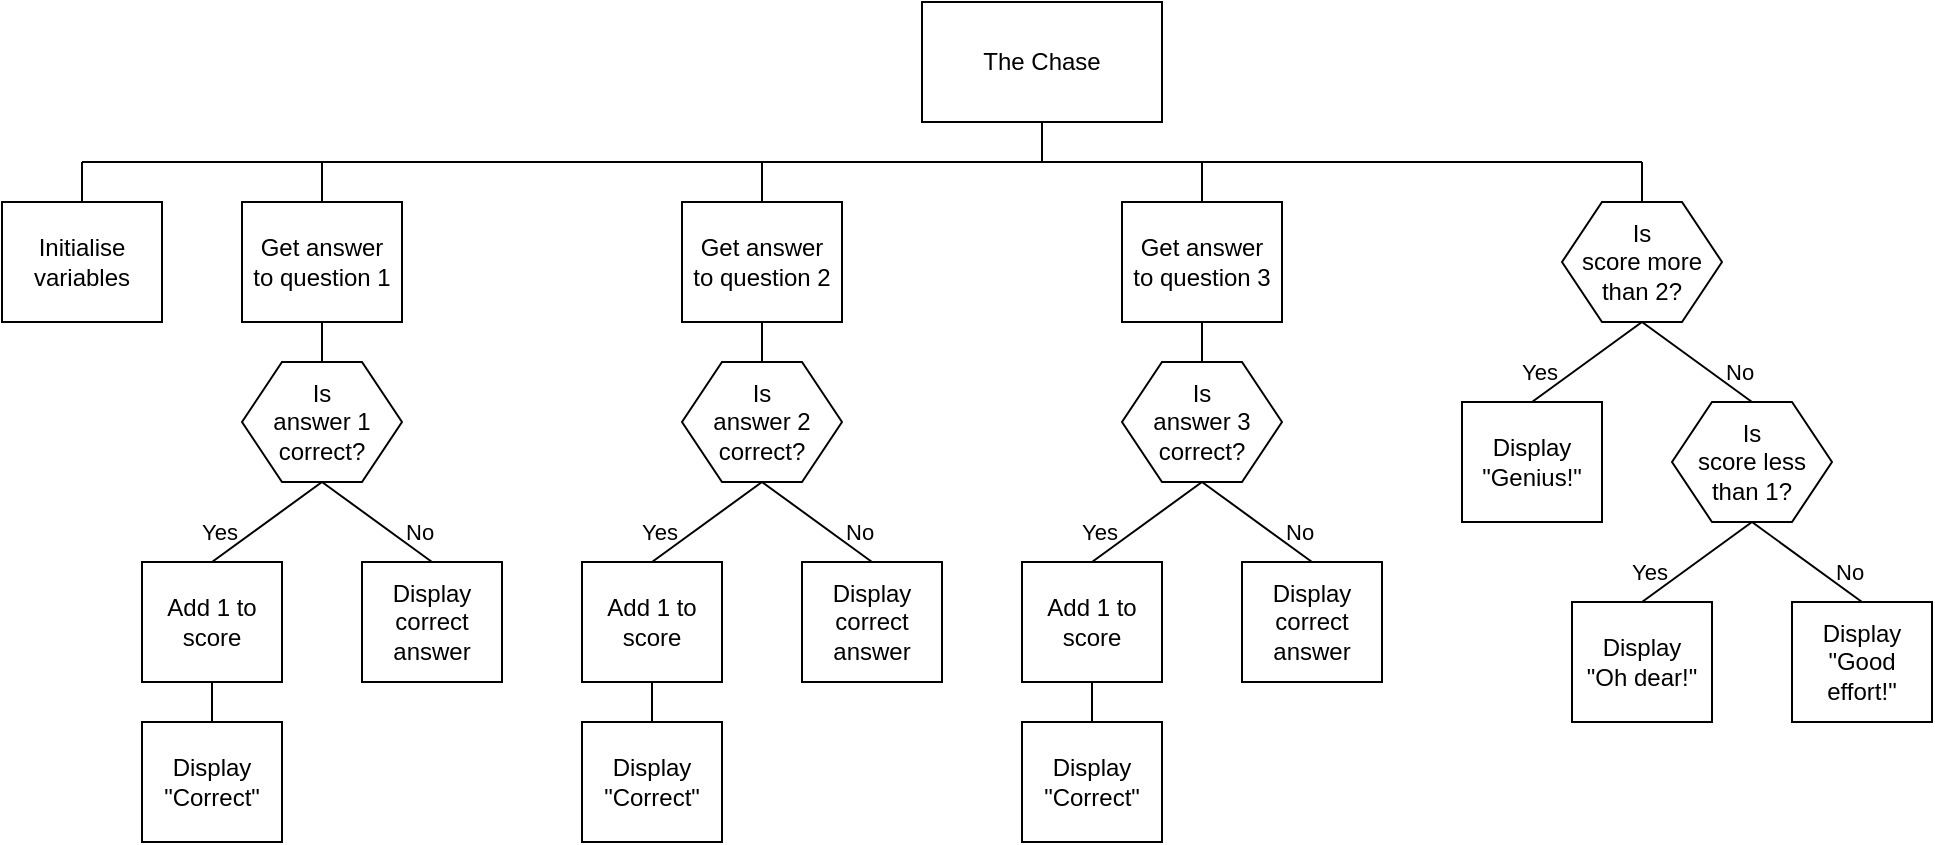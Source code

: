 <mxfile version="24.7.8">
  <diagram name="sd" id="aq687RSopb6HTgE1FDYR">
    <mxGraphModel dx="882" dy="677" grid="1" gridSize="10" guides="1" tooltips="1" connect="1" arrows="1" fold="1" page="1" pageScale="1" pageWidth="1169" pageHeight="827" math="0" shadow="0">
      <root>
        <mxCell id="0" />
        <mxCell id="1" parent="0" />
        <mxCell id="0cQ1x41xjmS91qTvwNKJ-66" style="edgeStyle=none;shape=connector;rounded=0;orthogonalLoop=1;jettySize=auto;html=1;exitX=0.5;exitY=1;exitDx=0;exitDy=0;labelBackgroundColor=default;strokeColor=default;fontFamily=Helvetica;fontSize=11;fontColor=default;endArrow=none;endFill=0;" parent="1" source="0cQ1x41xjmS91qTvwNKJ-1" edge="1">
          <mxGeometry relative="1" as="geometry">
            <mxPoint x="560" y="160" as="targetPoint" />
          </mxGeometry>
        </mxCell>
        <mxCell id="0cQ1x41xjmS91qTvwNKJ-1" value="The Chase" style="rounded=0;whiteSpace=wrap;html=1;spacingLeft=4;spacingRight=4;" parent="1" vertex="1">
          <mxGeometry x="500" y="80" width="120" height="60" as="geometry" />
        </mxCell>
        <mxCell id="0cQ1x41xjmS91qTvwNKJ-8" style="rounded=0;orthogonalLoop=1;jettySize=auto;html=1;exitX=0.5;exitY=1;exitDx=0;exitDy=0;entryX=0.5;entryY=0;entryDx=0;entryDy=0;endArrow=none;endFill=0;" parent="1" source="0cQ1x41xjmS91qTvwNKJ-2" target="0cQ1x41xjmS91qTvwNKJ-4" edge="1">
          <mxGeometry relative="1" as="geometry" />
        </mxCell>
        <mxCell id="0cQ1x41xjmS91qTvwNKJ-62" style="edgeStyle=none;shape=connector;rounded=0;orthogonalLoop=1;jettySize=auto;html=1;exitX=0.5;exitY=0;exitDx=0;exitDy=0;labelBackgroundColor=default;strokeColor=default;fontFamily=Helvetica;fontSize=11;fontColor=default;endArrow=none;endFill=0;" parent="1" source="0cQ1x41xjmS91qTvwNKJ-2" edge="1">
          <mxGeometry relative="1" as="geometry">
            <mxPoint x="200" y="160" as="targetPoint" />
          </mxGeometry>
        </mxCell>
        <mxCell id="0cQ1x41xjmS91qTvwNKJ-2" value="Get answer to question 1" style="rounded=0;whiteSpace=wrap;html=1;spacingLeft=4;spacingRight=4;" parent="1" vertex="1">
          <mxGeometry x="160" y="180" width="80" height="60" as="geometry" />
        </mxCell>
        <mxCell id="0cQ1x41xjmS91qTvwNKJ-9" style="shape=connector;rounded=0;orthogonalLoop=1;jettySize=auto;html=1;exitX=0.5;exitY=1;exitDx=0;exitDy=0;entryX=0.5;entryY=0;entryDx=0;entryDy=0;labelBackgroundColor=default;strokeColor=default;fontFamily=Helvetica;fontSize=11;fontColor=default;endArrow=none;endFill=0;" parent="1" source="0cQ1x41xjmS91qTvwNKJ-4" target="0cQ1x41xjmS91qTvwNKJ-5" edge="1">
          <mxGeometry relative="1" as="geometry" />
        </mxCell>
        <mxCell id="0cQ1x41xjmS91qTvwNKJ-10" style="edgeStyle=none;shape=connector;rounded=0;orthogonalLoop=1;jettySize=auto;html=1;exitX=0.5;exitY=1;exitDx=0;exitDy=0;entryX=0.5;entryY=0;entryDx=0;entryDy=0;labelBackgroundColor=default;strokeColor=default;fontFamily=Helvetica;fontSize=11;fontColor=default;endArrow=none;endFill=0;" parent="1" source="0cQ1x41xjmS91qTvwNKJ-4" target="0cQ1x41xjmS91qTvwNKJ-7" edge="1">
          <mxGeometry relative="1" as="geometry" />
        </mxCell>
        <mxCell id="0cQ1x41xjmS91qTvwNKJ-4" value="Is&lt;br&gt;answer 1&lt;br&gt;correct?" style="shape=hexagon;perimeter=hexagonPerimeter2;whiteSpace=wrap;html=1;fixedSize=1;spacingLeft=8;spacingRight=8;" parent="1" vertex="1">
          <mxGeometry x="160" y="260" width="80" height="60" as="geometry" />
        </mxCell>
        <mxCell id="0cQ1x41xjmS91qTvwNKJ-11" style="edgeStyle=none;shape=connector;rounded=0;orthogonalLoop=1;jettySize=auto;html=1;exitX=0.5;exitY=1;exitDx=0;exitDy=0;entryX=0.5;entryY=0;entryDx=0;entryDy=0;labelBackgroundColor=default;strokeColor=default;fontFamily=Helvetica;fontSize=11;fontColor=default;endArrow=none;endFill=0;" parent="1" source="0cQ1x41xjmS91qTvwNKJ-5" target="0cQ1x41xjmS91qTvwNKJ-6" edge="1">
          <mxGeometry relative="1" as="geometry" />
        </mxCell>
        <mxCell id="0cQ1x41xjmS91qTvwNKJ-5" value="Add 1 to score" style="rounded=0;whiteSpace=wrap;html=1;spacingLeft=4;spacingRight=4;" parent="1" vertex="1">
          <mxGeometry x="110" y="360" width="70" height="60" as="geometry" />
        </mxCell>
        <mxCell id="0cQ1x41xjmS91qTvwNKJ-6" value="Display &quot;Correct&quot;" style="rounded=0;whiteSpace=wrap;html=1;spacingLeft=4;spacingRight=4;" parent="1" vertex="1">
          <mxGeometry x="110" y="440" width="70" height="60" as="geometry" />
        </mxCell>
        <mxCell id="0cQ1x41xjmS91qTvwNKJ-7" value="Display correct answer" style="rounded=0;whiteSpace=wrap;html=1;spacingLeft=4;spacingRight=4;" parent="1" vertex="1">
          <mxGeometry x="220" y="360" width="70" height="60" as="geometry" />
        </mxCell>
        <mxCell id="0cQ1x41xjmS91qTvwNKJ-21" style="rounded=0;orthogonalLoop=1;jettySize=auto;html=1;exitX=0.5;exitY=1;exitDx=0;exitDy=0;entryX=0.5;entryY=0;entryDx=0;entryDy=0;endArrow=none;endFill=0;" parent="1" source="0cQ1x41xjmS91qTvwNKJ-22" target="0cQ1x41xjmS91qTvwNKJ-25" edge="1">
          <mxGeometry relative="1" as="geometry" />
        </mxCell>
        <mxCell id="0cQ1x41xjmS91qTvwNKJ-63" style="edgeStyle=none;shape=connector;rounded=0;orthogonalLoop=1;jettySize=auto;html=1;exitX=0.5;exitY=0;exitDx=0;exitDy=0;labelBackgroundColor=default;strokeColor=default;fontFamily=Helvetica;fontSize=11;fontColor=default;endArrow=none;endFill=0;" parent="1" source="0cQ1x41xjmS91qTvwNKJ-22" edge="1">
          <mxGeometry relative="1" as="geometry">
            <mxPoint x="420" y="160" as="targetPoint" />
          </mxGeometry>
        </mxCell>
        <mxCell id="0cQ1x41xjmS91qTvwNKJ-22" value="Get answer to question 2" style="rounded=0;whiteSpace=wrap;html=1;spacingLeft=4;spacingRight=4;" parent="1" vertex="1">
          <mxGeometry x="380" y="180" width="80" height="60" as="geometry" />
        </mxCell>
        <mxCell id="0cQ1x41xjmS91qTvwNKJ-23" style="shape=connector;rounded=0;orthogonalLoop=1;jettySize=auto;html=1;exitX=0.5;exitY=1;exitDx=0;exitDy=0;entryX=0.5;entryY=0;entryDx=0;entryDy=0;labelBackgroundColor=default;strokeColor=default;fontFamily=Helvetica;fontSize=11;fontColor=default;endArrow=none;endFill=0;" parent="1" source="0cQ1x41xjmS91qTvwNKJ-25" target="0cQ1x41xjmS91qTvwNKJ-27" edge="1">
          <mxGeometry relative="1" as="geometry" />
        </mxCell>
        <mxCell id="0cQ1x41xjmS91qTvwNKJ-24" style="edgeStyle=none;shape=connector;rounded=0;orthogonalLoop=1;jettySize=auto;html=1;exitX=0.5;exitY=1;exitDx=0;exitDy=0;entryX=0.5;entryY=0;entryDx=0;entryDy=0;labelBackgroundColor=default;strokeColor=default;fontFamily=Helvetica;fontSize=11;fontColor=default;endArrow=none;endFill=0;" parent="1" source="0cQ1x41xjmS91qTvwNKJ-25" target="0cQ1x41xjmS91qTvwNKJ-29" edge="1">
          <mxGeometry relative="1" as="geometry" />
        </mxCell>
        <mxCell id="0cQ1x41xjmS91qTvwNKJ-25" value="Is&lt;br&gt;answer 2&lt;br&gt;correct?" style="shape=hexagon;perimeter=hexagonPerimeter2;whiteSpace=wrap;html=1;fixedSize=1;spacingLeft=8;spacingRight=8;" parent="1" vertex="1">
          <mxGeometry x="380" y="260" width="80" height="60" as="geometry" />
        </mxCell>
        <mxCell id="0cQ1x41xjmS91qTvwNKJ-26" style="edgeStyle=none;shape=connector;rounded=0;orthogonalLoop=1;jettySize=auto;html=1;exitX=0.5;exitY=1;exitDx=0;exitDy=0;entryX=0.5;entryY=0;entryDx=0;entryDy=0;labelBackgroundColor=default;strokeColor=default;fontFamily=Helvetica;fontSize=11;fontColor=default;endArrow=none;endFill=0;" parent="1" source="0cQ1x41xjmS91qTvwNKJ-27" target="0cQ1x41xjmS91qTvwNKJ-28" edge="1">
          <mxGeometry relative="1" as="geometry" />
        </mxCell>
        <mxCell id="0cQ1x41xjmS91qTvwNKJ-27" value="Add 1 to score" style="rounded=0;whiteSpace=wrap;html=1;spacingLeft=4;spacingRight=4;" parent="1" vertex="1">
          <mxGeometry x="330" y="360" width="70" height="60" as="geometry" />
        </mxCell>
        <mxCell id="0cQ1x41xjmS91qTvwNKJ-28" value="Display &quot;Correct&quot;" style="rounded=0;whiteSpace=wrap;html=1;spacingLeft=4;spacingRight=4;" parent="1" vertex="1">
          <mxGeometry x="330" y="440" width="70" height="60" as="geometry" />
        </mxCell>
        <mxCell id="0cQ1x41xjmS91qTvwNKJ-29" value="Display correct answer" style="rounded=0;whiteSpace=wrap;html=1;spacingLeft=4;spacingRight=4;" parent="1" vertex="1">
          <mxGeometry x="440" y="360" width="70" height="60" as="geometry" />
        </mxCell>
        <mxCell id="0cQ1x41xjmS91qTvwNKJ-30" value="Yes" style="text;html=1;strokeColor=none;fillColor=none;align=right;verticalAlign=middle;whiteSpace=wrap;rounded=0;fontSize=11;fontFamily=Helvetica;fontColor=default;" parent="1" vertex="1">
          <mxGeometry x="130" y="330" width="30" height="30" as="geometry" />
        </mxCell>
        <mxCell id="0cQ1x41xjmS91qTvwNKJ-31" value="No" style="text;html=1;strokeColor=none;fillColor=none;align=left;verticalAlign=middle;whiteSpace=wrap;rounded=0;fontSize=11;fontFamily=Helvetica;fontColor=default;" parent="1" vertex="1">
          <mxGeometry x="240" y="330" width="30" height="30" as="geometry" />
        </mxCell>
        <mxCell id="0cQ1x41xjmS91qTvwNKJ-32" value="Yes" style="text;html=1;strokeColor=none;fillColor=none;align=right;verticalAlign=middle;whiteSpace=wrap;rounded=0;fontSize=11;fontFamily=Helvetica;fontColor=default;" parent="1" vertex="1">
          <mxGeometry x="350" y="330" width="30" height="30" as="geometry" />
        </mxCell>
        <mxCell id="0cQ1x41xjmS91qTvwNKJ-34" value="No" style="text;html=1;strokeColor=none;fillColor=none;align=left;verticalAlign=middle;whiteSpace=wrap;rounded=0;fontSize=11;fontFamily=Helvetica;fontColor=default;" parent="1" vertex="1">
          <mxGeometry x="460" y="330" width="30" height="30" as="geometry" />
        </mxCell>
        <mxCell id="0cQ1x41xjmS91qTvwNKJ-35" style="rounded=0;orthogonalLoop=1;jettySize=auto;html=1;exitX=0.5;exitY=1;exitDx=0;exitDy=0;entryX=0.5;entryY=0;entryDx=0;entryDy=0;endArrow=none;endFill=0;" parent="1" source="0cQ1x41xjmS91qTvwNKJ-36" target="0cQ1x41xjmS91qTvwNKJ-39" edge="1">
          <mxGeometry relative="1" as="geometry" />
        </mxCell>
        <mxCell id="0cQ1x41xjmS91qTvwNKJ-64" style="edgeStyle=none;shape=connector;rounded=0;orthogonalLoop=1;jettySize=auto;html=1;exitX=0.5;exitY=0;exitDx=0;exitDy=0;labelBackgroundColor=default;strokeColor=default;fontFamily=Helvetica;fontSize=11;fontColor=default;endArrow=none;endFill=0;" parent="1" source="0cQ1x41xjmS91qTvwNKJ-36" edge="1">
          <mxGeometry relative="1" as="geometry">
            <mxPoint x="640" y="160" as="targetPoint" />
          </mxGeometry>
        </mxCell>
        <mxCell id="0cQ1x41xjmS91qTvwNKJ-36" value="Get answer to question 3" style="rounded=0;whiteSpace=wrap;html=1;spacingLeft=4;spacingRight=4;" parent="1" vertex="1">
          <mxGeometry x="600" y="180" width="80" height="60" as="geometry" />
        </mxCell>
        <mxCell id="0cQ1x41xjmS91qTvwNKJ-37" style="shape=connector;rounded=0;orthogonalLoop=1;jettySize=auto;html=1;exitX=0.5;exitY=1;exitDx=0;exitDy=0;entryX=0.5;entryY=0;entryDx=0;entryDy=0;labelBackgroundColor=default;strokeColor=default;fontFamily=Helvetica;fontSize=11;fontColor=default;endArrow=none;endFill=0;" parent="1" source="0cQ1x41xjmS91qTvwNKJ-39" target="0cQ1x41xjmS91qTvwNKJ-41" edge="1">
          <mxGeometry relative="1" as="geometry" />
        </mxCell>
        <mxCell id="0cQ1x41xjmS91qTvwNKJ-38" style="edgeStyle=none;shape=connector;rounded=0;orthogonalLoop=1;jettySize=auto;html=1;exitX=0.5;exitY=1;exitDx=0;exitDy=0;entryX=0.5;entryY=0;entryDx=0;entryDy=0;labelBackgroundColor=default;strokeColor=default;fontFamily=Helvetica;fontSize=11;fontColor=default;endArrow=none;endFill=0;" parent="1" source="0cQ1x41xjmS91qTvwNKJ-39" target="0cQ1x41xjmS91qTvwNKJ-43" edge="1">
          <mxGeometry relative="1" as="geometry" />
        </mxCell>
        <mxCell id="0cQ1x41xjmS91qTvwNKJ-39" value="Is&lt;br&gt;answer 3&lt;br&gt;correct?" style="shape=hexagon;perimeter=hexagonPerimeter2;whiteSpace=wrap;html=1;fixedSize=1;spacingLeft=8;spacingRight=8;" parent="1" vertex="1">
          <mxGeometry x="600" y="260" width="80" height="60" as="geometry" />
        </mxCell>
        <mxCell id="0cQ1x41xjmS91qTvwNKJ-40" style="edgeStyle=none;shape=connector;rounded=0;orthogonalLoop=1;jettySize=auto;html=1;exitX=0.5;exitY=1;exitDx=0;exitDy=0;entryX=0.5;entryY=0;entryDx=0;entryDy=0;labelBackgroundColor=default;strokeColor=default;fontFamily=Helvetica;fontSize=11;fontColor=default;endArrow=none;endFill=0;" parent="1" source="0cQ1x41xjmS91qTvwNKJ-41" target="0cQ1x41xjmS91qTvwNKJ-42" edge="1">
          <mxGeometry relative="1" as="geometry" />
        </mxCell>
        <mxCell id="0cQ1x41xjmS91qTvwNKJ-41" value="Add 1 to score" style="rounded=0;whiteSpace=wrap;html=1;spacingLeft=4;spacingRight=4;" parent="1" vertex="1">
          <mxGeometry x="550" y="360" width="70" height="60" as="geometry" />
        </mxCell>
        <mxCell id="0cQ1x41xjmS91qTvwNKJ-42" value="Display &quot;Correct&quot;" style="rounded=0;whiteSpace=wrap;html=1;spacingLeft=4;spacingRight=4;" parent="1" vertex="1">
          <mxGeometry x="550" y="440" width="70" height="60" as="geometry" />
        </mxCell>
        <mxCell id="0cQ1x41xjmS91qTvwNKJ-43" value="Display correct answer" style="rounded=0;whiteSpace=wrap;html=1;spacingLeft=4;spacingRight=4;" parent="1" vertex="1">
          <mxGeometry x="660" y="360" width="70" height="60" as="geometry" />
        </mxCell>
        <mxCell id="0cQ1x41xjmS91qTvwNKJ-44" value="Yes" style="text;html=1;strokeColor=none;fillColor=none;align=right;verticalAlign=middle;whiteSpace=wrap;rounded=0;fontSize=11;fontFamily=Helvetica;fontColor=default;" parent="1" vertex="1">
          <mxGeometry x="570" y="330" width="30" height="30" as="geometry" />
        </mxCell>
        <mxCell id="0cQ1x41xjmS91qTvwNKJ-45" value="No" style="text;html=1;strokeColor=none;fillColor=none;align=left;verticalAlign=middle;whiteSpace=wrap;rounded=0;fontSize=11;fontFamily=Helvetica;fontColor=default;" parent="1" vertex="1">
          <mxGeometry x="680" y="330" width="30" height="30" as="geometry" />
        </mxCell>
        <mxCell id="0cQ1x41xjmS91qTvwNKJ-65" style="edgeStyle=none;shape=connector;rounded=0;orthogonalLoop=1;jettySize=auto;html=1;exitX=0.5;exitY=0;exitDx=0;exitDy=0;labelBackgroundColor=default;strokeColor=default;fontFamily=Helvetica;fontSize=11;fontColor=default;endArrow=none;endFill=0;" parent="1" source="0cQ1x41xjmS91qTvwNKJ-46" edge="1">
          <mxGeometry relative="1" as="geometry">
            <mxPoint x="860" y="160" as="targetPoint" />
          </mxGeometry>
        </mxCell>
        <mxCell id="0cQ1x41xjmS91qTvwNKJ-46" value="Is&lt;br&gt;score more than 2?" style="shape=hexagon;perimeter=hexagonPerimeter2;whiteSpace=wrap;html=1;fixedSize=1;spacingLeft=6;spacingRight=6;" parent="1" vertex="1">
          <mxGeometry x="820" y="180" width="80" height="60" as="geometry" />
        </mxCell>
        <mxCell id="0cQ1x41xjmS91qTvwNKJ-47" style="shape=connector;rounded=0;orthogonalLoop=1;jettySize=auto;html=1;entryX=0.5;entryY=0;entryDx=0;entryDy=0;labelBackgroundColor=default;strokeColor=default;fontFamily=Helvetica;fontSize=11;fontColor=default;endArrow=none;endFill=0;exitX=0.5;exitY=1;exitDx=0;exitDy=0;" parent="1" source="0cQ1x41xjmS91qTvwNKJ-46" target="0cQ1x41xjmS91qTvwNKJ-50" edge="1">
          <mxGeometry relative="1" as="geometry">
            <mxPoint x="860" y="240" as="sourcePoint" />
          </mxGeometry>
        </mxCell>
        <mxCell id="0cQ1x41xjmS91qTvwNKJ-48" style="edgeStyle=none;shape=connector;rounded=0;orthogonalLoop=1;jettySize=auto;html=1;labelBackgroundColor=default;strokeColor=default;fontFamily=Helvetica;fontSize=11;fontColor=default;endArrow=none;endFill=0;exitX=0.5;exitY=1;exitDx=0;exitDy=0;entryX=0.5;entryY=0;entryDx=0;entryDy=0;" parent="1" source="0cQ1x41xjmS91qTvwNKJ-46" target="0cQ1x41xjmS91qTvwNKJ-54" edge="1">
          <mxGeometry relative="1" as="geometry">
            <mxPoint x="860" y="260" as="sourcePoint" />
            <mxPoint x="880" y="290" as="targetPoint" />
          </mxGeometry>
        </mxCell>
        <mxCell id="0cQ1x41xjmS91qTvwNKJ-50" value="Display &quot;Genius!&quot;" style="rounded=0;whiteSpace=wrap;html=1;spacingLeft=4;spacingRight=4;" parent="1" vertex="1">
          <mxGeometry x="770" y="280" width="70" height="60" as="geometry" />
        </mxCell>
        <mxCell id="0cQ1x41xjmS91qTvwNKJ-52" value="Yes" style="text;html=1;strokeColor=none;fillColor=none;align=right;verticalAlign=middle;whiteSpace=wrap;rounded=0;fontSize=11;fontFamily=Helvetica;fontColor=default;" parent="1" vertex="1">
          <mxGeometry x="790" y="250" width="30" height="30" as="geometry" />
        </mxCell>
        <mxCell id="0cQ1x41xjmS91qTvwNKJ-53" value="No" style="text;html=1;strokeColor=none;fillColor=none;align=left;verticalAlign=middle;whiteSpace=wrap;rounded=0;fontSize=11;fontFamily=Helvetica;fontColor=default;" parent="1" vertex="1">
          <mxGeometry x="900" y="250" width="30" height="30" as="geometry" />
        </mxCell>
        <mxCell id="0cQ1x41xjmS91qTvwNKJ-54" value="Is&lt;br&gt;score less than 1?" style="shape=hexagon;perimeter=hexagonPerimeter2;whiteSpace=wrap;html=1;fixedSize=1;spacingLeft=6;spacingRight=6;" parent="1" vertex="1">
          <mxGeometry x="875" y="280" width="80" height="60" as="geometry" />
        </mxCell>
        <mxCell id="0cQ1x41xjmS91qTvwNKJ-55" style="shape=connector;rounded=0;orthogonalLoop=1;jettySize=auto;html=1;entryX=0.5;entryY=0;entryDx=0;entryDy=0;labelBackgroundColor=default;strokeColor=default;fontFamily=Helvetica;fontSize=11;fontColor=default;endArrow=none;endFill=0;exitX=0.5;exitY=1;exitDx=0;exitDy=0;" parent="1" source="0cQ1x41xjmS91qTvwNKJ-54" target="0cQ1x41xjmS91qTvwNKJ-57" edge="1">
          <mxGeometry relative="1" as="geometry">
            <mxPoint x="915" y="340" as="sourcePoint" />
          </mxGeometry>
        </mxCell>
        <mxCell id="0cQ1x41xjmS91qTvwNKJ-56" style="edgeStyle=none;shape=connector;rounded=0;orthogonalLoop=1;jettySize=auto;html=1;entryX=0.5;entryY=0;entryDx=0;entryDy=0;labelBackgroundColor=default;strokeColor=default;fontFamily=Helvetica;fontSize=11;fontColor=default;endArrow=none;endFill=0;exitX=0.5;exitY=1;exitDx=0;exitDy=0;" parent="1" source="0cQ1x41xjmS91qTvwNKJ-54" target="0cQ1x41xjmS91qTvwNKJ-58" edge="1">
          <mxGeometry relative="1" as="geometry">
            <mxPoint x="980" y="340" as="sourcePoint" />
          </mxGeometry>
        </mxCell>
        <mxCell id="0cQ1x41xjmS91qTvwNKJ-57" value="Display &quot;Oh dear!&quot;" style="rounded=0;whiteSpace=wrap;html=1;spacingLeft=4;spacingRight=4;" parent="1" vertex="1">
          <mxGeometry x="825" y="380" width="70" height="60" as="geometry" />
        </mxCell>
        <mxCell id="0cQ1x41xjmS91qTvwNKJ-58" value="Display &quot;Good effort!&quot;" style="rounded=0;whiteSpace=wrap;html=1;spacingLeft=4;spacingRight=4;" parent="1" vertex="1">
          <mxGeometry x="935" y="380" width="70" height="60" as="geometry" />
        </mxCell>
        <mxCell id="0cQ1x41xjmS91qTvwNKJ-59" value="Yes" style="text;html=1;strokeColor=none;fillColor=none;align=right;verticalAlign=middle;whiteSpace=wrap;rounded=0;fontSize=11;fontFamily=Helvetica;fontColor=default;" parent="1" vertex="1">
          <mxGeometry x="845" y="350" width="30" height="30" as="geometry" />
        </mxCell>
        <mxCell id="0cQ1x41xjmS91qTvwNKJ-60" value="No" style="text;html=1;strokeColor=none;fillColor=none;align=left;verticalAlign=middle;whiteSpace=wrap;rounded=0;fontSize=11;fontFamily=Helvetica;fontColor=default;" parent="1" vertex="1">
          <mxGeometry x="955" y="350" width="30" height="30" as="geometry" />
        </mxCell>
        <mxCell id="0cQ1x41xjmS91qTvwNKJ-61" value="" style="endArrow=none;html=1;rounded=0;labelBackgroundColor=default;strokeColor=default;fontFamily=Helvetica;fontSize=11;fontColor=default;shape=connector;" parent="1" edge="1">
          <mxGeometry width="50" height="50" relative="1" as="geometry">
            <mxPoint x="80" y="160" as="sourcePoint" />
            <mxPoint x="860" y="160" as="targetPoint" />
          </mxGeometry>
        </mxCell>
        <mxCell id="E6WHr_Vs9KMxt90ATPTh-3" style="rounded=0;orthogonalLoop=1;jettySize=auto;html=1;exitX=0.5;exitY=0;exitDx=0;exitDy=0;endArrow=none;endFill=0;" edge="1" parent="1" source="E6WHr_Vs9KMxt90ATPTh-2">
          <mxGeometry relative="1" as="geometry">
            <mxPoint x="80" y="160" as="targetPoint" />
          </mxGeometry>
        </mxCell>
        <mxCell id="E6WHr_Vs9KMxt90ATPTh-2" value="Initialise variables" style="rounded=0;whiteSpace=wrap;html=1;" vertex="1" parent="1">
          <mxGeometry x="40" y="180" width="80" height="60" as="geometry" />
        </mxCell>
      </root>
    </mxGraphModel>
  </diagram>
</mxfile>
